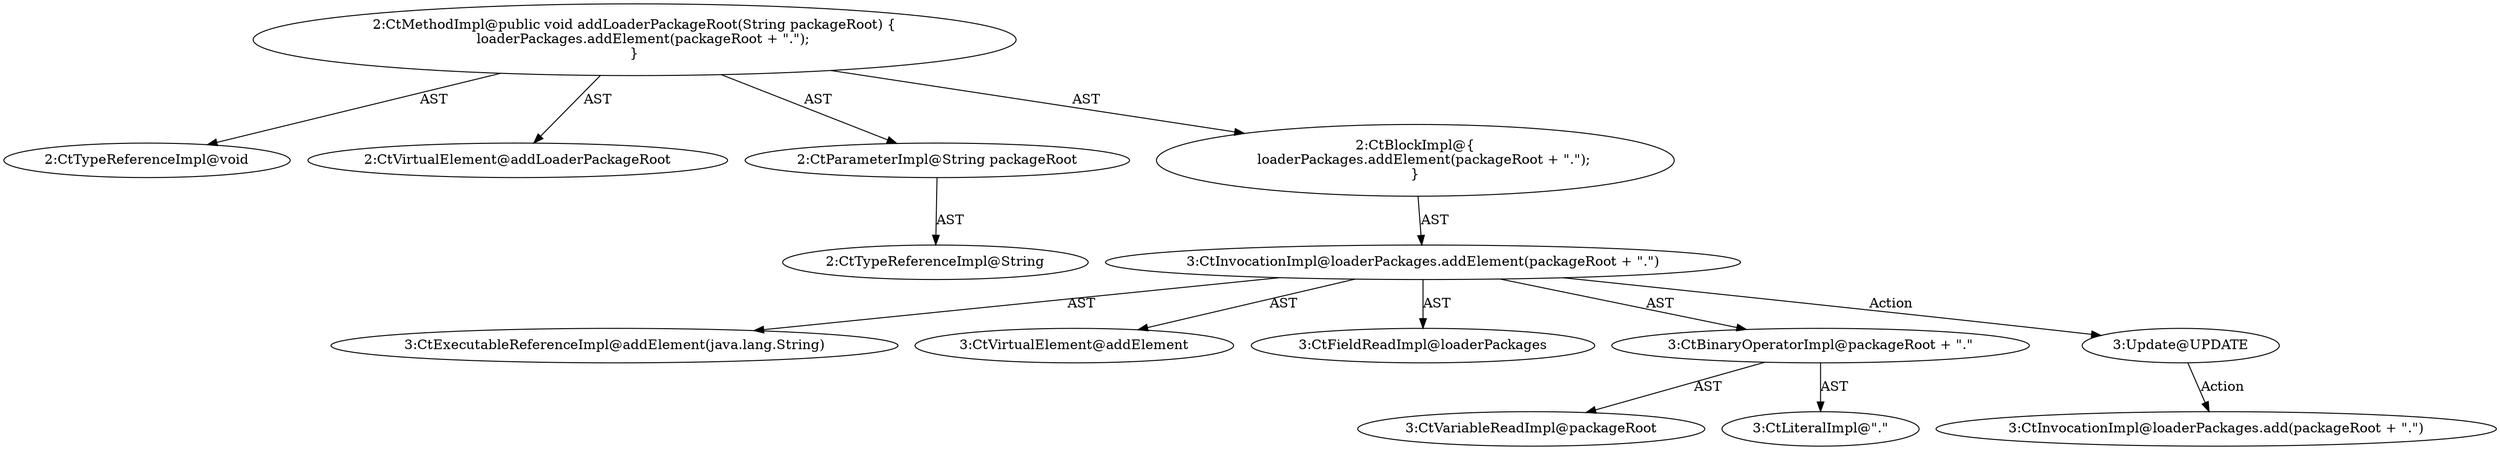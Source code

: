 digraph "addLoaderPackageRoot#?,String" {
0 [label="2:CtTypeReferenceImpl@void" shape=ellipse]
1 [label="2:CtVirtualElement@addLoaderPackageRoot" shape=ellipse]
2 [label="2:CtParameterImpl@String packageRoot" shape=ellipse]
3 [label="2:CtTypeReferenceImpl@String" shape=ellipse]
4 [label="3:CtExecutableReferenceImpl@addElement(java.lang.String)" shape=ellipse]
5 [label="3:CtVirtualElement@addElement" shape=ellipse]
6 [label="3:CtFieldReadImpl@loaderPackages" shape=ellipse]
7 [label="3:CtVariableReadImpl@packageRoot" shape=ellipse]
8 [label="3:CtLiteralImpl@\".\"" shape=ellipse]
9 [label="3:CtBinaryOperatorImpl@packageRoot + \".\"" shape=ellipse]
10 [label="3:CtInvocationImpl@loaderPackages.addElement(packageRoot + \".\")" shape=ellipse]
11 [label="2:CtBlockImpl@\{
    loaderPackages.addElement(packageRoot + \".\");
\}" shape=ellipse]
12 [label="2:CtMethodImpl@public void addLoaderPackageRoot(String packageRoot) \{
    loaderPackages.addElement(packageRoot + \".\");
\}" shape=ellipse]
13 [label="3:Update@UPDATE" shape=ellipse]
14 [label="3:CtInvocationImpl@loaderPackages.add(packageRoot + \".\")" shape=ellipse]
2 -> 3 [label="AST"];
9 -> 7 [label="AST"];
9 -> 8 [label="AST"];
10 -> 5 [label="AST"];
10 -> 6 [label="AST"];
10 -> 4 [label="AST"];
10 -> 9 [label="AST"];
10 -> 13 [label="Action"];
11 -> 10 [label="AST"];
12 -> 1 [label="AST"];
12 -> 0 [label="AST"];
12 -> 2 [label="AST"];
12 -> 11 [label="AST"];
13 -> 14 [label="Action"];
}